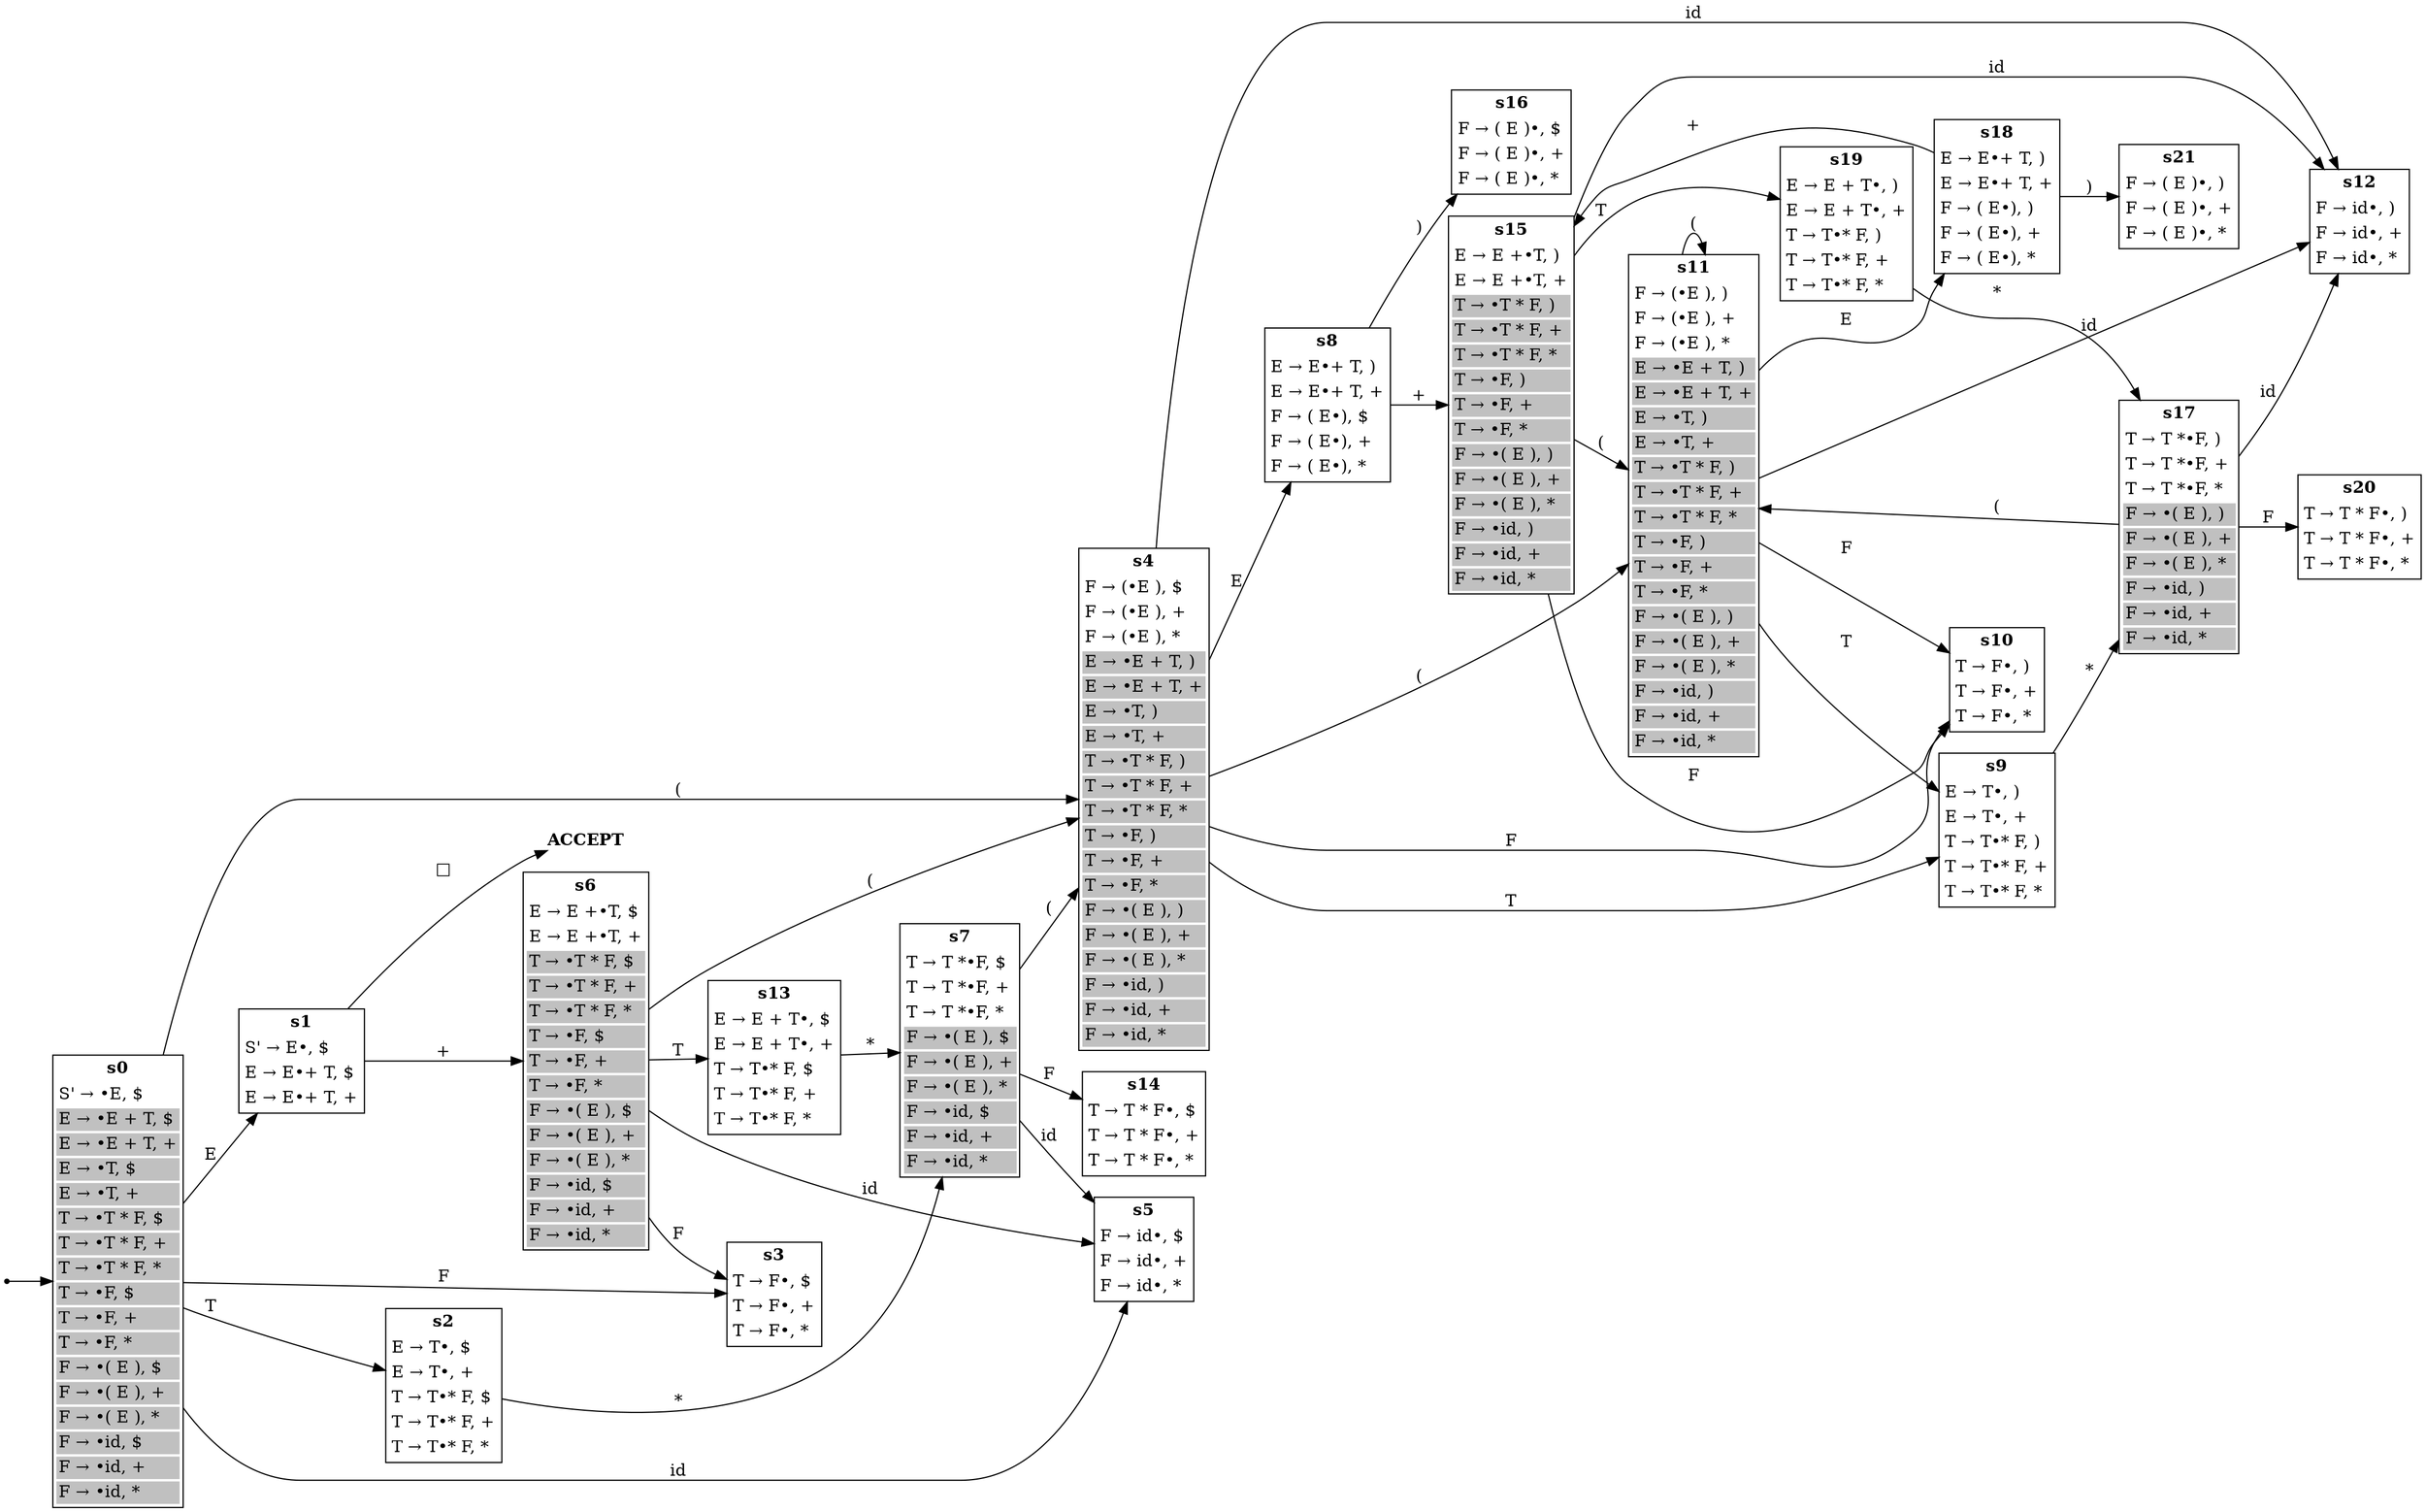digraph CC {
    rankdir=LR;
    
    node[shape=point]; q;
    node[shape=plain]; accept[label=<<b>ACCEPT</b>>];
    s0[label=
        <<table border="1" cellborder="0">
            <tr><td align="center"><b>s0</b></td></tr>
            <tr><td align="left">S' &rarr; &bull;E, $</td></tr>
            <tr><td bgcolor="grey" align="left">E &rarr; &bull;E + T, $</td></tr>
            <tr><td bgcolor="grey" align="left">E &rarr; &bull;E + T, +</td></tr>
            <tr><td bgcolor="grey" align="left">E &rarr; &bull;T, $</td></tr>
            <tr><td bgcolor="grey" align="left">E &rarr; &bull;T, +</td></tr>
            <tr><td bgcolor="grey" align="left">T &rarr; &bull;T * F, $</td></tr>
            <tr><td bgcolor="grey" align="left">T &rarr; &bull;T * F, +</td></tr>
            <tr><td bgcolor="grey" align="left">T &rarr; &bull;T * F, *</td></tr>
            <tr><td bgcolor="grey" align="left">T &rarr; &bull;F, $</td></tr>
            <tr><td bgcolor="grey" align="left">T &rarr; &bull;F, +</td></tr>
            <tr><td bgcolor="grey" align="left">T &rarr; &bull;F, *</td></tr>
            <tr><td bgcolor="grey" align="left">F &rarr; &bull;( E ), $</td></tr>
            <tr><td bgcolor="grey" align="left">F &rarr; &bull;( E ), +</td></tr>
            <tr><td bgcolor="grey" align="left">F &rarr; &bull;( E ), *</td></tr>
            <tr><td bgcolor="grey" align="left">F &rarr; &bull;id, $</td></tr>
            <tr><td bgcolor="grey" align="left">F &rarr; &bull;id, +</td></tr>
            <tr><td bgcolor="grey" align="left">F &rarr; &bull;id, *</td></tr>
        </table>>];
    s1[label=
        <<table border="1" cellborder="0">
            <tr><td align="center"><b>s1</b></td></tr>
            <tr><td align="left">S' &rarr; E&bull;, $</td></tr>
            <tr><td align="left">E &rarr; E&bull;+ T, $</td></tr>
            <tr><td align="left">E &rarr; E&bull;+ T, +</td></tr>
        </table>>];
    s2[label=
        <<table border="1" cellborder="0">
            <tr><td align="center"><b>s2</b></td></tr>
            <tr><td align="left">E &rarr; T&bull;, $</td></tr>
            <tr><td align="left">E &rarr; T&bull;, +</td></tr>
            <tr><td align="left">T &rarr; T&bull;* F, $</td></tr>
            <tr><td align="left">T &rarr; T&bull;* F, +</td></tr>
            <tr><td align="left">T &rarr; T&bull;* F, *</td></tr>
        </table>>];
    s3[label=
        <<table border="1" cellborder="0">
            <tr><td align="center"><b>s3</b></td></tr>
            <tr><td align="left">T &rarr; F&bull;, $</td></tr>
            <tr><td align="left">T &rarr; F&bull;, +</td></tr>
            <tr><td align="left">T &rarr; F&bull;, *</td></tr>
        </table>>];
    s4[label=
        <<table border="1" cellborder="0">
            <tr><td align="center"><b>s4</b></td></tr>
            <tr><td align="left">F &rarr; (&bull;E ), $</td></tr>
            <tr><td align="left">F &rarr; (&bull;E ), +</td></tr>
            <tr><td align="left">F &rarr; (&bull;E ), *</td></tr>
            <tr><td bgcolor="grey" align="left">E &rarr; &bull;E + T, )</td></tr>
            <tr><td bgcolor="grey" align="left">E &rarr; &bull;E + T, +</td></tr>
            <tr><td bgcolor="grey" align="left">E &rarr; &bull;T, )</td></tr>
            <tr><td bgcolor="grey" align="left">E &rarr; &bull;T, +</td></tr>
            <tr><td bgcolor="grey" align="left">T &rarr; &bull;T * F, )</td></tr>
            <tr><td bgcolor="grey" align="left">T &rarr; &bull;T * F, +</td></tr>
            <tr><td bgcolor="grey" align="left">T &rarr; &bull;T * F, *</td></tr>
            <tr><td bgcolor="grey" align="left">T &rarr; &bull;F, )</td></tr>
            <tr><td bgcolor="grey" align="left">T &rarr; &bull;F, +</td></tr>
            <tr><td bgcolor="grey" align="left">T &rarr; &bull;F, *</td></tr>
            <tr><td bgcolor="grey" align="left">F &rarr; &bull;( E ), )</td></tr>
            <tr><td bgcolor="grey" align="left">F &rarr; &bull;( E ), +</td></tr>
            <tr><td bgcolor="grey" align="left">F &rarr; &bull;( E ), *</td></tr>
            <tr><td bgcolor="grey" align="left">F &rarr; &bull;id, )</td></tr>
            <tr><td bgcolor="grey" align="left">F &rarr; &bull;id, +</td></tr>
            <tr><td bgcolor="grey" align="left">F &rarr; &bull;id, *</td></tr>
        </table>>];
    s5[label=
        <<table border="1" cellborder="0">
            <tr><td align="center"><b>s5</b></td></tr>
            <tr><td align="left">F &rarr; id&bull;, $</td></tr>
            <tr><td align="left">F &rarr; id&bull;, +</td></tr>
            <tr><td align="left">F &rarr; id&bull;, *</td></tr>
        </table>>];
    s6[label=
        <<table border="1" cellborder="0">
            <tr><td align="center"><b>s6</b></td></tr>
            <tr><td align="left">E &rarr; E +&bull;T, $</td></tr>
            <tr><td align="left">E &rarr; E +&bull;T, +</td></tr>
            <tr><td bgcolor="grey" align="left">T &rarr; &bull;T * F, $</td></tr>
            <tr><td bgcolor="grey" align="left">T &rarr; &bull;T * F, +</td></tr>
            <tr><td bgcolor="grey" align="left">T &rarr; &bull;T * F, *</td></tr>
            <tr><td bgcolor="grey" align="left">T &rarr; &bull;F, $</td></tr>
            <tr><td bgcolor="grey" align="left">T &rarr; &bull;F, +</td></tr>
            <tr><td bgcolor="grey" align="left">T &rarr; &bull;F, *</td></tr>
            <tr><td bgcolor="grey" align="left">F &rarr; &bull;( E ), $</td></tr>
            <tr><td bgcolor="grey" align="left">F &rarr; &bull;( E ), +</td></tr>
            <tr><td bgcolor="grey" align="left">F &rarr; &bull;( E ), *</td></tr>
            <tr><td bgcolor="grey" align="left">F &rarr; &bull;id, $</td></tr>
            <tr><td bgcolor="grey" align="left">F &rarr; &bull;id, +</td></tr>
            <tr><td bgcolor="grey" align="left">F &rarr; &bull;id, *</td></tr>
        </table>>];
    s7[label=
        <<table border="1" cellborder="0">
            <tr><td align="center"><b>s7</b></td></tr>
            <tr><td align="left">T &rarr; T *&bull;F, $</td></tr>
            <tr><td align="left">T &rarr; T *&bull;F, +</td></tr>
            <tr><td align="left">T &rarr; T *&bull;F, *</td></tr>
            <tr><td bgcolor="grey" align="left">F &rarr; &bull;( E ), $</td></tr>
            <tr><td bgcolor="grey" align="left">F &rarr; &bull;( E ), +</td></tr>
            <tr><td bgcolor="grey" align="left">F &rarr; &bull;( E ), *</td></tr>
            <tr><td bgcolor="grey" align="left">F &rarr; &bull;id, $</td></tr>
            <tr><td bgcolor="grey" align="left">F &rarr; &bull;id, +</td></tr>
            <tr><td bgcolor="grey" align="left">F &rarr; &bull;id, *</td></tr>
        </table>>];
    s8[label=
        <<table border="1" cellborder="0">
            <tr><td align="center"><b>s8</b></td></tr>
            <tr><td align="left">E &rarr; E&bull;+ T, )</td></tr>
            <tr><td align="left">E &rarr; E&bull;+ T, +</td></tr>
            <tr><td align="left">F &rarr; ( E&bull;), $</td></tr>
            <tr><td align="left">F &rarr; ( E&bull;), +</td></tr>
            <tr><td align="left">F &rarr; ( E&bull;), *</td></tr>
        </table>>];
    s9[label=
        <<table border="1" cellborder="0">
            <tr><td align="center"><b>s9</b></td></tr>
            <tr><td align="left">E &rarr; T&bull;, )</td></tr>
            <tr><td align="left">E &rarr; T&bull;, +</td></tr>
            <tr><td align="left">T &rarr; T&bull;* F, )</td></tr>
            <tr><td align="left">T &rarr; T&bull;* F, +</td></tr>
            <tr><td align="left">T &rarr; T&bull;* F, *</td></tr>
        </table>>];
    s10[label=
        <<table border="1" cellborder="0">
            <tr><td align="center"><b>s10</b></td></tr>
            <tr><td align="left">T &rarr; F&bull;, )</td></tr>
            <tr><td align="left">T &rarr; F&bull;, +</td></tr>
            <tr><td align="left">T &rarr; F&bull;, *</td></tr>
        </table>>];
    s11[label=
        <<table border="1" cellborder="0">
            <tr><td align="center"><b>s11</b></td></tr>
            <tr><td align="left">F &rarr; (&bull;E ), )</td></tr>
            <tr><td align="left">F &rarr; (&bull;E ), +</td></tr>
            <tr><td align="left">F &rarr; (&bull;E ), *</td></tr>
            <tr><td bgcolor="grey" align="left">E &rarr; &bull;E + T, )</td></tr>
            <tr><td bgcolor="grey" align="left">E &rarr; &bull;E + T, +</td></tr>
            <tr><td bgcolor="grey" align="left">E &rarr; &bull;T, )</td></tr>
            <tr><td bgcolor="grey" align="left">E &rarr; &bull;T, +</td></tr>
            <tr><td bgcolor="grey" align="left">T &rarr; &bull;T * F, )</td></tr>
            <tr><td bgcolor="grey" align="left">T &rarr; &bull;T * F, +</td></tr>
            <tr><td bgcolor="grey" align="left">T &rarr; &bull;T * F, *</td></tr>
            <tr><td bgcolor="grey" align="left">T &rarr; &bull;F, )</td></tr>
            <tr><td bgcolor="grey" align="left">T &rarr; &bull;F, +</td></tr>
            <tr><td bgcolor="grey" align="left">T &rarr; &bull;F, *</td></tr>
            <tr><td bgcolor="grey" align="left">F &rarr; &bull;( E ), )</td></tr>
            <tr><td bgcolor="grey" align="left">F &rarr; &bull;( E ), +</td></tr>
            <tr><td bgcolor="grey" align="left">F &rarr; &bull;( E ), *</td></tr>
            <tr><td bgcolor="grey" align="left">F &rarr; &bull;id, )</td></tr>
            <tr><td bgcolor="grey" align="left">F &rarr; &bull;id, +</td></tr>
            <tr><td bgcolor="grey" align="left">F &rarr; &bull;id, *</td></tr>
        </table>>];
    s12[label=
        <<table border="1" cellborder="0">
            <tr><td align="center"><b>s12</b></td></tr>
            <tr><td align="left">F &rarr; id&bull;, )</td></tr>
            <tr><td align="left">F &rarr; id&bull;, +</td></tr>
            <tr><td align="left">F &rarr; id&bull;, *</td></tr>
        </table>>];
    s13[label=
        <<table border="1" cellborder="0">
            <tr><td align="center"><b>s13</b></td></tr>
            <tr><td align="left">E &rarr; E + T&bull;, $</td></tr>
            <tr><td align="left">E &rarr; E + T&bull;, +</td></tr>
            <tr><td align="left">T &rarr; T&bull;* F, $</td></tr>
            <tr><td align="left">T &rarr; T&bull;* F, +</td></tr>
            <tr><td align="left">T &rarr; T&bull;* F, *</td></tr>
        </table>>];
    s14[label=
        <<table border="1" cellborder="0">
            <tr><td align="center"><b>s14</b></td></tr>
            <tr><td align="left">T &rarr; T * F&bull;, $</td></tr>
            <tr><td align="left">T &rarr; T * F&bull;, +</td></tr>
            <tr><td align="left">T &rarr; T * F&bull;, *</td></tr>
        </table>>];
    s15[label=
        <<table border="1" cellborder="0">
            <tr><td align="center"><b>s15</b></td></tr>
            <tr><td align="left">E &rarr; E +&bull;T, )</td></tr>
            <tr><td align="left">E &rarr; E +&bull;T, +</td></tr>
            <tr><td bgcolor="grey" align="left">T &rarr; &bull;T * F, )</td></tr>
            <tr><td bgcolor="grey" align="left">T &rarr; &bull;T * F, +</td></tr>
            <tr><td bgcolor="grey" align="left">T &rarr; &bull;T * F, *</td></tr>
            <tr><td bgcolor="grey" align="left">T &rarr; &bull;F, )</td></tr>
            <tr><td bgcolor="grey" align="left">T &rarr; &bull;F, +</td></tr>
            <tr><td bgcolor="grey" align="left">T &rarr; &bull;F, *</td></tr>
            <tr><td bgcolor="grey" align="left">F &rarr; &bull;( E ), )</td></tr>
            <tr><td bgcolor="grey" align="left">F &rarr; &bull;( E ), +</td></tr>
            <tr><td bgcolor="grey" align="left">F &rarr; &bull;( E ), *</td></tr>
            <tr><td bgcolor="grey" align="left">F &rarr; &bull;id, )</td></tr>
            <tr><td bgcolor="grey" align="left">F &rarr; &bull;id, +</td></tr>
            <tr><td bgcolor="grey" align="left">F &rarr; &bull;id, *</td></tr>
        </table>>];
    s16[label=
        <<table border="1" cellborder="0">
            <tr><td align="center"><b>s16</b></td></tr>
            <tr><td align="left">F &rarr; ( E )&bull;, $</td></tr>
            <tr><td align="left">F &rarr; ( E )&bull;, +</td></tr>
            <tr><td align="left">F &rarr; ( E )&bull;, *</td></tr>
        </table>>];
    s17[label=
        <<table border="1" cellborder="0">
            <tr><td align="center"><b>s17</b></td></tr>
            <tr><td align="left">T &rarr; T *&bull;F, )</td></tr>
            <tr><td align="left">T &rarr; T *&bull;F, +</td></tr>
            <tr><td align="left">T &rarr; T *&bull;F, *</td></tr>
            <tr><td bgcolor="grey" align="left">F &rarr; &bull;( E ), )</td></tr>
            <tr><td bgcolor="grey" align="left">F &rarr; &bull;( E ), +</td></tr>
            <tr><td bgcolor="grey" align="left">F &rarr; &bull;( E ), *</td></tr>
            <tr><td bgcolor="grey" align="left">F &rarr; &bull;id, )</td></tr>
            <tr><td bgcolor="grey" align="left">F &rarr; &bull;id, +</td></tr>
            <tr><td bgcolor="grey" align="left">F &rarr; &bull;id, *</td></tr>
        </table>>];
    s18[label=
        <<table border="1" cellborder="0">
            <tr><td align="center"><b>s18</b></td></tr>
            <tr><td align="left">E &rarr; E&bull;+ T, )</td></tr>
            <tr><td align="left">E &rarr; E&bull;+ T, +</td></tr>
            <tr><td align="left">F &rarr; ( E&bull;), )</td></tr>
            <tr><td align="left">F &rarr; ( E&bull;), +</td></tr>
            <tr><td align="left">F &rarr; ( E&bull;), *</td></tr>
        </table>>];
    s19[label=
        <<table border="1" cellborder="0">
            <tr><td align="center"><b>s19</b></td></tr>
            <tr><td align="left">E &rarr; E + T&bull;, )</td></tr>
            <tr><td align="left">E &rarr; E + T&bull;, +</td></tr>
            <tr><td align="left">T &rarr; T&bull;* F, )</td></tr>
            <tr><td align="left">T &rarr; T&bull;* F, +</td></tr>
            <tr><td align="left">T &rarr; T&bull;* F, *</td></tr>
        </table>>];
    s20[label=
        <<table border="1" cellborder="0">
            <tr><td align="center"><b>s20</b></td></tr>
            <tr><td align="left">T &rarr; T * F&bull;, )</td></tr>
            <tr><td align="left">T &rarr; T * F&bull;, +</td></tr>
            <tr><td align="left">T &rarr; T * F&bull;, *</td></tr>
        </table>>];
    s21[label=
        <<table border="1" cellborder="0">
            <tr><td align="center"><b>s21</b></td></tr>
            <tr><td align="left">F &rarr; ( E )&bull;, )</td></tr>
            <tr><td align="left">F &rarr; ( E )&bull;, +</td></tr>
            <tr><td align="left">F &rarr; ( E )&bull;, *</td></tr>
        </table>>];
    
    q->s0;
    s1->accept[label="&#9633;"];
    s0->s2[label="T"];
    s0->s3[label="F"];
    s0->s4[label="("];
    s0->s1[label="E"];
    s0->s5[label="id"];
    s1->s6[label="+"];
    s2->s7[label="*"];
    s4->s8[label="E"];
    s4->s11[label="("];
    s4->s10[label="F"];
    s4->s12[label="id"];
    s4->s9[label="T"];
    s6->s13[label="T"];
    s6->s3[label="F"];
    s6->s4[label="("];
    s6->s5[label="id"];
    s7->s14[label="F"];
    s7->s5[label="id"];
    s7->s4[label="("];
    s8->s15[label="+"];
    s8->s16[label=")"];
    s9->s17[label="*"];
    s11->s12[label="id"];
    s11->s10[label="F"];
    s11->s11[label="("];
    s11->s18[label="E"];
    s11->s9[label="T"];
    s13->s7[label="*"];
    s15->s19[label="T"];
    s15->s12[label="id"];
    s15->s11[label="("];
    s15->s10[label="F"];
    s17->s11[label="("];
    s17->s12[label="id"];
    s17->s20[label="F"];
    s18->s15[label="+"];
    s18->s21[label=")"];
    s19->s17[label="*"];
}
